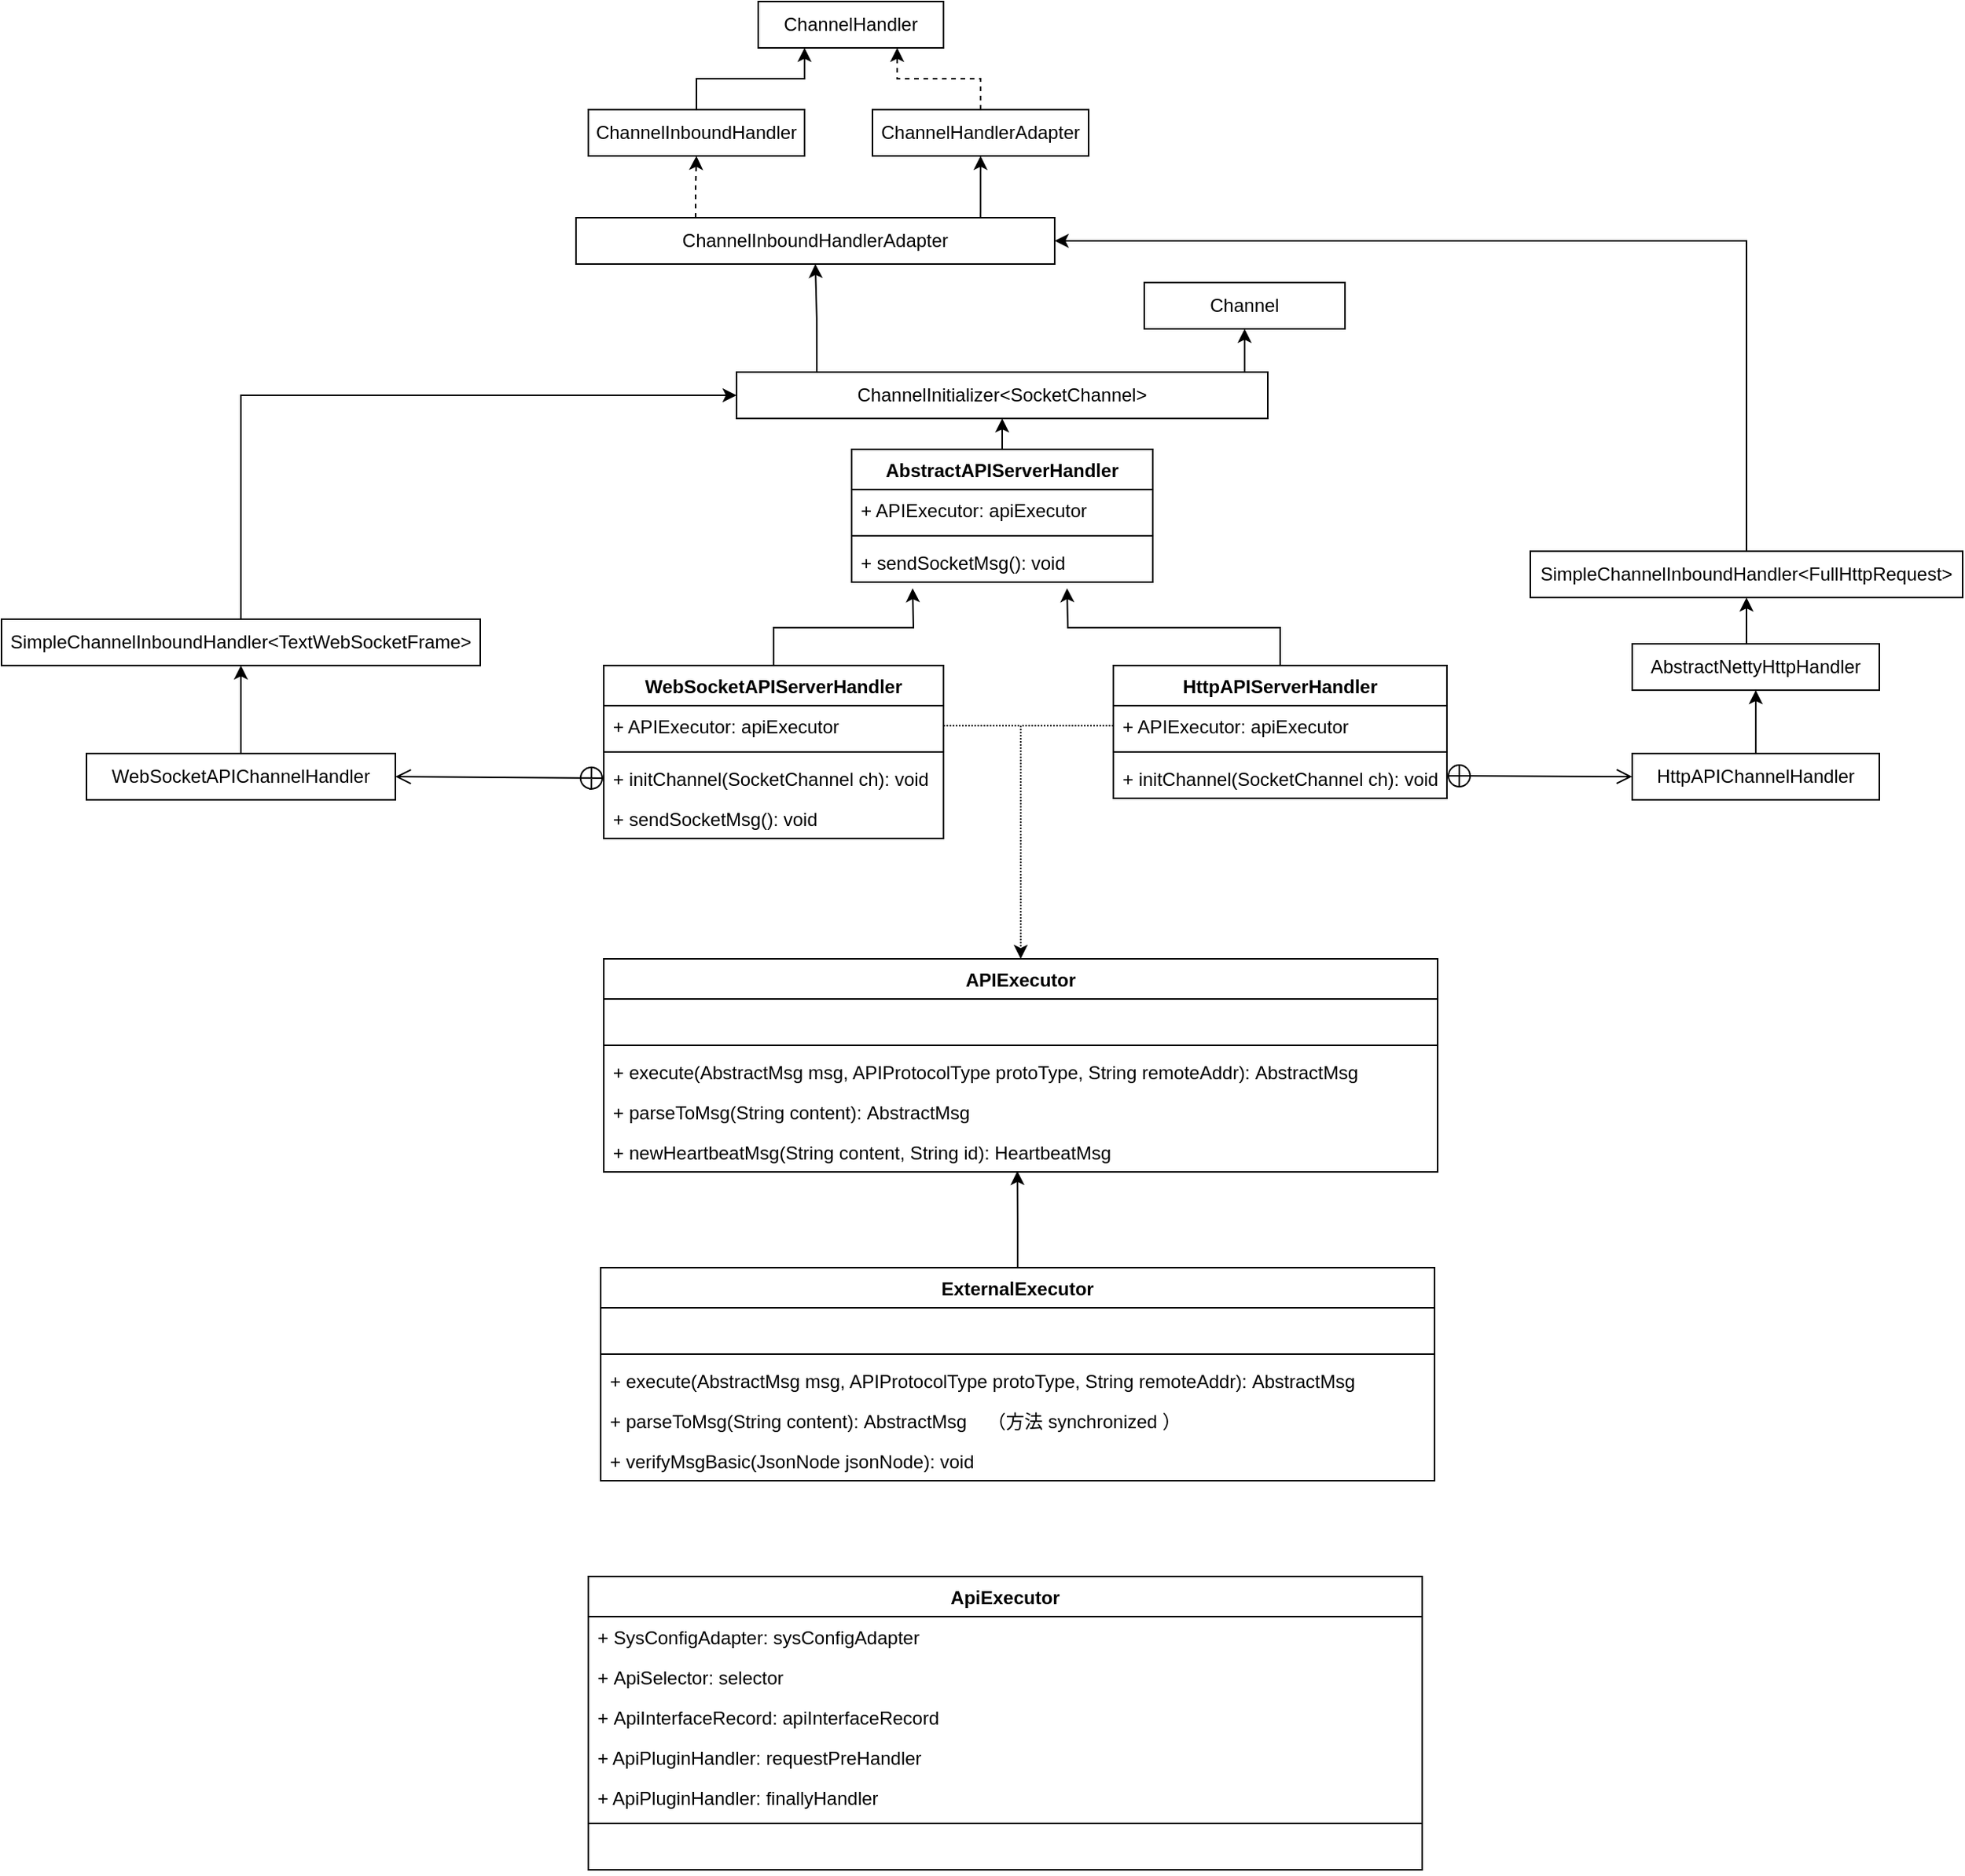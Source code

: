 <mxfile version="20.0.1" type="github">
  <diagram id="C5RBs43oDa-KdzZeNtuy" name="Page-1">
    <mxGraphModel dx="2030" dy="720" grid="1" gridSize="10" guides="1" tooltips="1" connect="1" arrows="1" fold="1" page="1" pageScale="1" pageWidth="827" pageHeight="1169" math="0" shadow="0">
      <root>
        <mxCell id="WIyWlLk6GJQsqaUBKTNV-0" />
        <mxCell id="WIyWlLk6GJQsqaUBKTNV-1" parent="WIyWlLk6GJQsqaUBKTNV-0" />
        <mxCell id="1qa0QnMpFB_kGPoX7qV5-0" value="ChannelHandler" style="rounded=0;whiteSpace=wrap;html=1;" vertex="1" parent="WIyWlLk6GJQsqaUBKTNV-1">
          <mxGeometry x="200" y="20" width="120" height="30" as="geometry" />
        </mxCell>
        <mxCell id="1qa0QnMpFB_kGPoX7qV5-6" style="edgeStyle=orthogonalEdgeStyle;rounded=0;orthogonalLoop=1;jettySize=auto;html=1;exitX=0.5;exitY=0;exitDx=0;exitDy=0;entryX=0.25;entryY=1;entryDx=0;entryDy=0;" edge="1" parent="WIyWlLk6GJQsqaUBKTNV-1" source="1qa0QnMpFB_kGPoX7qV5-4" target="1qa0QnMpFB_kGPoX7qV5-0">
          <mxGeometry relative="1" as="geometry" />
        </mxCell>
        <mxCell id="1qa0QnMpFB_kGPoX7qV5-4" value="ChannelInboundHandler" style="rounded=0;whiteSpace=wrap;html=1;" vertex="1" parent="WIyWlLk6GJQsqaUBKTNV-1">
          <mxGeometry x="90" y="90" width="140" height="30" as="geometry" />
        </mxCell>
        <mxCell id="1qa0QnMpFB_kGPoX7qV5-8" style="edgeStyle=orthogonalEdgeStyle;rounded=0;orthogonalLoop=1;jettySize=auto;html=1;exitX=0.5;exitY=0;exitDx=0;exitDy=0;entryX=0.75;entryY=1;entryDx=0;entryDy=0;dashed=1;" edge="1" parent="WIyWlLk6GJQsqaUBKTNV-1" source="1qa0QnMpFB_kGPoX7qV5-5" target="1qa0QnMpFB_kGPoX7qV5-0">
          <mxGeometry relative="1" as="geometry" />
        </mxCell>
        <mxCell id="1qa0QnMpFB_kGPoX7qV5-5" value="ChannelHandlerAdapter" style="rounded=0;whiteSpace=wrap;html=1;" vertex="1" parent="WIyWlLk6GJQsqaUBKTNV-1">
          <mxGeometry x="274" y="90" width="140" height="30" as="geometry" />
        </mxCell>
        <mxCell id="1qa0QnMpFB_kGPoX7qV5-10" style="edgeStyle=orthogonalEdgeStyle;rounded=0;orthogonalLoop=1;jettySize=auto;html=1;exitX=0.25;exitY=0;exitDx=0;exitDy=0;entryX=0.5;entryY=1;entryDx=0;entryDy=0;dashed=1;" edge="1" parent="WIyWlLk6GJQsqaUBKTNV-1" source="1qa0QnMpFB_kGPoX7qV5-9" target="1qa0QnMpFB_kGPoX7qV5-4">
          <mxGeometry relative="1" as="geometry" />
        </mxCell>
        <mxCell id="1qa0QnMpFB_kGPoX7qV5-11" style="edgeStyle=orthogonalEdgeStyle;rounded=0;orthogonalLoop=1;jettySize=auto;html=1;exitX=0.845;exitY=0;exitDx=0;exitDy=0;entryX=0.5;entryY=1;entryDx=0;entryDy=0;exitPerimeter=0;" edge="1" parent="WIyWlLk6GJQsqaUBKTNV-1" source="1qa0QnMpFB_kGPoX7qV5-9" target="1qa0QnMpFB_kGPoX7qV5-5">
          <mxGeometry relative="1" as="geometry" />
        </mxCell>
        <mxCell id="1qa0QnMpFB_kGPoX7qV5-9" value="ChannelInboundHandlerAdapter" style="rounded=0;whiteSpace=wrap;html=1;" vertex="1" parent="WIyWlLk6GJQsqaUBKTNV-1">
          <mxGeometry x="82" y="160" width="310" height="30" as="geometry" />
        </mxCell>
        <mxCell id="1qa0QnMpFB_kGPoX7qV5-36" style="edgeStyle=orthogonalEdgeStyle;rounded=0;orthogonalLoop=1;jettySize=auto;html=1;exitX=0.5;exitY=0;exitDx=0;exitDy=0;entryX=1;entryY=0.5;entryDx=0;entryDy=0;" edge="1" parent="WIyWlLk6GJQsqaUBKTNV-1" source="1qa0QnMpFB_kGPoX7qV5-12" target="1qa0QnMpFB_kGPoX7qV5-9">
          <mxGeometry relative="1" as="geometry" />
        </mxCell>
        <mxCell id="1qa0QnMpFB_kGPoX7qV5-12" value="SimpleChannelInboundHandler&amp;lt;FullHttpRequest&amp;gt;" style="rounded=0;whiteSpace=wrap;html=1;" vertex="1" parent="WIyWlLk6GJQsqaUBKTNV-1">
          <mxGeometry x="700" y="376" width="280" height="30" as="geometry" />
        </mxCell>
        <mxCell id="1qa0QnMpFB_kGPoX7qV5-15" style="edgeStyle=orthogonalEdgeStyle;rounded=0;orthogonalLoop=1;jettySize=auto;html=1;exitX=0.5;exitY=0;exitDx=0;exitDy=0;entryX=0.5;entryY=1;entryDx=0;entryDy=0;" edge="1" parent="WIyWlLk6GJQsqaUBKTNV-1" source="1qa0QnMpFB_kGPoX7qV5-13" target="1qa0QnMpFB_kGPoX7qV5-12">
          <mxGeometry relative="1" as="geometry" />
        </mxCell>
        <mxCell id="1qa0QnMpFB_kGPoX7qV5-13" value="AbstractNettyHttpHandler" style="rounded=0;whiteSpace=wrap;html=1;" vertex="1" parent="WIyWlLk6GJQsqaUBKTNV-1">
          <mxGeometry x="766" y="436" width="160" height="30" as="geometry" />
        </mxCell>
        <mxCell id="1qa0QnMpFB_kGPoX7qV5-17" style="edgeStyle=orthogonalEdgeStyle;rounded=0;orthogonalLoop=1;jettySize=auto;html=1;exitX=0.5;exitY=0;exitDx=0;exitDy=0;entryX=0.5;entryY=1;entryDx=0;entryDy=0;" edge="1" parent="WIyWlLk6GJQsqaUBKTNV-1" source="1qa0QnMpFB_kGPoX7qV5-16" target="1qa0QnMpFB_kGPoX7qV5-13">
          <mxGeometry relative="1" as="geometry" />
        </mxCell>
        <mxCell id="1qa0QnMpFB_kGPoX7qV5-16" value="HttpAPIChannelHandler" style="rounded=0;whiteSpace=wrap;html=1;" vertex="1" parent="WIyWlLk6GJQsqaUBKTNV-1">
          <mxGeometry x="766" y="507" width="160" height="30" as="geometry" />
        </mxCell>
        <mxCell id="1qa0QnMpFB_kGPoX7qV5-18" value="Channel" style="rounded=0;whiteSpace=wrap;html=1;" vertex="1" parent="WIyWlLk6GJQsqaUBKTNV-1">
          <mxGeometry x="450" y="202" width="130" height="30" as="geometry" />
        </mxCell>
        <mxCell id="1qa0QnMpFB_kGPoX7qV5-20" style="edgeStyle=orthogonalEdgeStyle;rounded=0;orthogonalLoop=1;jettySize=auto;html=1;exitX=0.151;exitY=0;exitDx=0;exitDy=0;entryX=0.5;entryY=1;entryDx=0;entryDy=0;exitPerimeter=0;" edge="1" parent="WIyWlLk6GJQsqaUBKTNV-1" source="1qa0QnMpFB_kGPoX7qV5-19" target="1qa0QnMpFB_kGPoX7qV5-9">
          <mxGeometry relative="1" as="geometry" />
        </mxCell>
        <mxCell id="1qa0QnMpFB_kGPoX7qV5-23" style="edgeStyle=orthogonalEdgeStyle;rounded=0;orthogonalLoop=1;jettySize=auto;html=1;exitX=0.879;exitY=0.022;exitDx=0;exitDy=0;entryX=0.5;entryY=1;entryDx=0;entryDy=0;exitPerimeter=0;" edge="1" parent="WIyWlLk6GJQsqaUBKTNV-1" source="1qa0QnMpFB_kGPoX7qV5-19" target="1qa0QnMpFB_kGPoX7qV5-18">
          <mxGeometry relative="1" as="geometry" />
        </mxCell>
        <mxCell id="1qa0QnMpFB_kGPoX7qV5-19" value="ChannelInitializer&amp;lt;SocketChannel&amp;gt;" style="rounded=0;whiteSpace=wrap;html=1;" vertex="1" parent="WIyWlLk6GJQsqaUBKTNV-1">
          <mxGeometry x="186" y="260" width="344" height="30" as="geometry" />
        </mxCell>
        <mxCell id="1qa0QnMpFB_kGPoX7qV5-34" style="edgeStyle=orthogonalEdgeStyle;rounded=0;orthogonalLoop=1;jettySize=auto;html=1;exitX=0.431;exitY=0.008;exitDx=0;exitDy=0;entryX=0.5;entryY=1;entryDx=0;entryDy=0;exitPerimeter=0;" edge="1" parent="WIyWlLk6GJQsqaUBKTNV-1" source="1qa0QnMpFB_kGPoX7qV5-26" target="1qa0QnMpFB_kGPoX7qV5-19">
          <mxGeometry relative="1" as="geometry" />
        </mxCell>
        <mxCell id="1qa0QnMpFB_kGPoX7qV5-26" value="AbstractAPIServerHandler" style="swimlane;fontStyle=1;align=center;verticalAlign=top;childLayout=stackLayout;horizontal=1;startSize=26;horizontalStack=0;resizeParent=1;resizeParentMax=0;resizeLast=0;collapsible=1;marginBottom=0;" vertex="1" parent="WIyWlLk6GJQsqaUBKTNV-1">
          <mxGeometry x="260.5" y="310" width="195" height="86" as="geometry">
            <mxRectangle x="530" y="260" width="100" height="26" as="alternateBounds" />
          </mxGeometry>
        </mxCell>
        <mxCell id="1qa0QnMpFB_kGPoX7qV5-27" value="+ APIExecutor: apiExecutor" style="text;strokeColor=none;fillColor=none;align=left;verticalAlign=top;spacingLeft=4;spacingRight=4;overflow=hidden;rotatable=0;points=[[0,0.5],[1,0.5]];portConstraint=eastwest;" vertex="1" parent="1qa0QnMpFB_kGPoX7qV5-26">
          <mxGeometry y="26" width="195" height="26" as="geometry" />
        </mxCell>
        <mxCell id="1qa0QnMpFB_kGPoX7qV5-28" value="" style="line;strokeWidth=1;fillColor=none;align=left;verticalAlign=middle;spacingTop=-1;spacingLeft=3;spacingRight=3;rotatable=0;labelPosition=right;points=[];portConstraint=eastwest;" vertex="1" parent="1qa0QnMpFB_kGPoX7qV5-26">
          <mxGeometry y="52" width="195" height="8" as="geometry" />
        </mxCell>
        <mxCell id="1qa0QnMpFB_kGPoX7qV5-29" value="+ sendSocketMsg(): void" style="text;strokeColor=none;fillColor=none;align=left;verticalAlign=top;spacingLeft=4;spacingRight=4;overflow=hidden;rotatable=0;points=[[0,0.5],[1,0.5]];portConstraint=eastwest;" vertex="1" parent="1qa0QnMpFB_kGPoX7qV5-26">
          <mxGeometry y="60" width="195" height="26" as="geometry" />
        </mxCell>
        <mxCell id="1qa0QnMpFB_kGPoX7qV5-35" style="edgeStyle=orthogonalEdgeStyle;rounded=0;orthogonalLoop=1;jettySize=auto;html=1;exitX=0.5;exitY=0;exitDx=0;exitDy=0;" edge="1" parent="WIyWlLk6GJQsqaUBKTNV-1" source="1qa0QnMpFB_kGPoX7qV5-30">
          <mxGeometry relative="1" as="geometry">
            <mxPoint x="300" y="400" as="targetPoint" />
          </mxGeometry>
        </mxCell>
        <mxCell id="1qa0QnMpFB_kGPoX7qV5-30" value="WebSocketAPIServerHandler" style="swimlane;fontStyle=1;align=center;verticalAlign=top;childLayout=stackLayout;horizontal=1;startSize=26;horizontalStack=0;resizeParent=1;resizeParentMax=0;resizeLast=0;collapsible=1;marginBottom=0;" vertex="1" parent="WIyWlLk6GJQsqaUBKTNV-1">
          <mxGeometry x="100" y="450" width="220" height="112" as="geometry">
            <mxRectangle x="530" y="260" width="100" height="26" as="alternateBounds" />
          </mxGeometry>
        </mxCell>
        <mxCell id="1qa0QnMpFB_kGPoX7qV5-31" value="+ APIExecutor: apiExecutor" style="text;strokeColor=none;fillColor=none;align=left;verticalAlign=top;spacingLeft=4;spacingRight=4;overflow=hidden;rotatable=0;points=[[0,0.5],[1,0.5]];portConstraint=eastwest;" vertex="1" parent="1qa0QnMpFB_kGPoX7qV5-30">
          <mxGeometry y="26" width="220" height="26" as="geometry" />
        </mxCell>
        <mxCell id="1qa0QnMpFB_kGPoX7qV5-32" value="" style="line;strokeWidth=1;fillColor=none;align=left;verticalAlign=middle;spacingTop=-1;spacingLeft=3;spacingRight=3;rotatable=0;labelPosition=right;points=[];portConstraint=eastwest;" vertex="1" parent="1qa0QnMpFB_kGPoX7qV5-30">
          <mxGeometry y="52" width="220" height="8" as="geometry" />
        </mxCell>
        <mxCell id="1qa0QnMpFB_kGPoX7qV5-33" value="+ initChannel(SocketChannel ch): void" style="text;strokeColor=none;fillColor=none;align=left;verticalAlign=top;spacingLeft=4;spacingRight=4;overflow=hidden;rotatable=0;points=[[0,0.5],[1,0.5]];portConstraint=eastwest;" vertex="1" parent="1qa0QnMpFB_kGPoX7qV5-30">
          <mxGeometry y="60" width="220" height="26" as="geometry" />
        </mxCell>
        <mxCell id="1qa0QnMpFB_kGPoX7qV5-58" value="+ sendSocketMsg(): void" style="text;strokeColor=none;fillColor=none;align=left;verticalAlign=top;spacingLeft=4;spacingRight=4;overflow=hidden;rotatable=0;points=[[0,0.5],[1,0.5]];portConstraint=eastwest;" vertex="1" parent="1qa0QnMpFB_kGPoX7qV5-30">
          <mxGeometry y="86" width="220" height="26" as="geometry" />
        </mxCell>
        <mxCell id="1qa0QnMpFB_kGPoX7qV5-43" style="edgeStyle=orthogonalEdgeStyle;rounded=0;orthogonalLoop=1;jettySize=auto;html=1;exitX=0.5;exitY=0;exitDx=0;exitDy=0;" edge="1" parent="WIyWlLk6GJQsqaUBKTNV-1" source="1qa0QnMpFB_kGPoX7qV5-37">
          <mxGeometry relative="1" as="geometry">
            <mxPoint x="400" y="400" as="targetPoint" />
          </mxGeometry>
        </mxCell>
        <mxCell id="1qa0QnMpFB_kGPoX7qV5-37" value="HttpAPIServerHandler" style="swimlane;fontStyle=1;align=center;verticalAlign=top;childLayout=stackLayout;horizontal=1;startSize=26;horizontalStack=0;resizeParent=1;resizeParentMax=0;resizeLast=0;collapsible=1;marginBottom=0;" vertex="1" parent="WIyWlLk6GJQsqaUBKTNV-1">
          <mxGeometry x="430" y="450" width="216" height="86" as="geometry">
            <mxRectangle x="530" y="260" width="100" height="26" as="alternateBounds" />
          </mxGeometry>
        </mxCell>
        <mxCell id="1qa0QnMpFB_kGPoX7qV5-38" value="+ APIExecutor: apiExecutor" style="text;strokeColor=none;fillColor=none;align=left;verticalAlign=top;spacingLeft=4;spacingRight=4;overflow=hidden;rotatable=0;points=[[0,0.5],[1,0.5]];portConstraint=eastwest;" vertex="1" parent="1qa0QnMpFB_kGPoX7qV5-37">
          <mxGeometry y="26" width="216" height="26" as="geometry" />
        </mxCell>
        <mxCell id="1qa0QnMpFB_kGPoX7qV5-39" value="" style="line;strokeWidth=1;fillColor=none;align=left;verticalAlign=middle;spacingTop=-1;spacingLeft=3;spacingRight=3;rotatable=0;labelPosition=right;points=[];portConstraint=eastwest;" vertex="1" parent="1qa0QnMpFB_kGPoX7qV5-37">
          <mxGeometry y="52" width="216" height="8" as="geometry" />
        </mxCell>
        <mxCell id="1qa0QnMpFB_kGPoX7qV5-40" value="+ initChannel(SocketChannel ch): void" style="text;strokeColor=none;fillColor=none;align=left;verticalAlign=top;spacingLeft=4;spacingRight=4;overflow=hidden;rotatable=0;points=[[0,0.5],[1,0.5]];portConstraint=eastwest;" vertex="1" parent="1qa0QnMpFB_kGPoX7qV5-37">
          <mxGeometry y="60" width="216" height="26" as="geometry" />
        </mxCell>
        <mxCell id="1qa0QnMpFB_kGPoX7qV5-45" value="APIExecutor" style="swimlane;fontStyle=1;align=center;verticalAlign=top;childLayout=stackLayout;horizontal=1;startSize=26;horizontalStack=0;resizeParent=1;resizeParentMax=0;resizeLast=0;collapsible=1;marginBottom=0;" vertex="1" parent="WIyWlLk6GJQsqaUBKTNV-1">
          <mxGeometry x="100" y="640" width="540" height="138" as="geometry" />
        </mxCell>
        <mxCell id="1qa0QnMpFB_kGPoX7qV5-46" value=" " style="text;strokeColor=none;fillColor=none;align=left;verticalAlign=top;spacingLeft=4;spacingRight=4;overflow=hidden;rotatable=0;points=[[0,0.5],[1,0.5]];portConstraint=eastwest;" vertex="1" parent="1qa0QnMpFB_kGPoX7qV5-45">
          <mxGeometry y="26" width="540" height="26" as="geometry" />
        </mxCell>
        <mxCell id="1qa0QnMpFB_kGPoX7qV5-47" value="" style="line;strokeWidth=1;fillColor=none;align=left;verticalAlign=middle;spacingTop=-1;spacingLeft=3;spacingRight=3;rotatable=0;labelPosition=right;points=[];portConstraint=eastwest;" vertex="1" parent="1qa0QnMpFB_kGPoX7qV5-45">
          <mxGeometry y="52" width="540" height="8" as="geometry" />
        </mxCell>
        <mxCell id="1qa0QnMpFB_kGPoX7qV5-48" value="+ execute(AbstractMsg msg, APIProtocolType protoType, String remoteAddr): AbstractMsg" style="text;strokeColor=none;fillColor=none;align=left;verticalAlign=top;spacingLeft=4;spacingRight=4;overflow=hidden;rotatable=0;points=[[0,0.5],[1,0.5]];portConstraint=eastwest;" vertex="1" parent="1qa0QnMpFB_kGPoX7qV5-45">
          <mxGeometry y="60" width="540" height="26" as="geometry" />
        </mxCell>
        <mxCell id="1qa0QnMpFB_kGPoX7qV5-50" value="+ parseToMsg(String content): AbstractMsg" style="text;strokeColor=none;fillColor=none;align=left;verticalAlign=top;spacingLeft=4;spacingRight=4;overflow=hidden;rotatable=0;points=[[0,0.5],[1,0.5]];portConstraint=eastwest;" vertex="1" parent="1qa0QnMpFB_kGPoX7qV5-45">
          <mxGeometry y="86" width="540" height="26" as="geometry" />
        </mxCell>
        <mxCell id="1qa0QnMpFB_kGPoX7qV5-49" value="+ newHeartbeatMsg(String content, String id): HeartbeatMsg" style="text;strokeColor=none;fillColor=none;align=left;verticalAlign=top;spacingLeft=4;spacingRight=4;overflow=hidden;rotatable=0;points=[[0,0.5],[1,0.5]];portConstraint=eastwest;" vertex="1" parent="1qa0QnMpFB_kGPoX7qV5-45">
          <mxGeometry y="112" width="540" height="26" as="geometry" />
        </mxCell>
        <mxCell id="1qa0QnMpFB_kGPoX7qV5-53" style="edgeStyle=orthogonalEdgeStyle;rounded=0;orthogonalLoop=1;jettySize=auto;html=1;exitX=1;exitY=0.5;exitDx=0;exitDy=0;dashed=1;dashPattern=1 1;entryX=0.5;entryY=0;entryDx=0;entryDy=0;" edge="1" parent="WIyWlLk6GJQsqaUBKTNV-1" source="1qa0QnMpFB_kGPoX7qV5-31" target="1qa0QnMpFB_kGPoX7qV5-45">
          <mxGeometry relative="1" as="geometry">
            <Array as="points">
              <mxPoint x="370" y="489" />
            </Array>
          </mxGeometry>
        </mxCell>
        <mxCell id="1qa0QnMpFB_kGPoX7qV5-59" style="edgeStyle=orthogonalEdgeStyle;rounded=0;orthogonalLoop=1;jettySize=auto;html=1;exitX=0.5;exitY=0;exitDx=0;exitDy=0;entryX=0;entryY=0.5;entryDx=0;entryDy=0;" edge="1" parent="WIyWlLk6GJQsqaUBKTNV-1" source="1qa0QnMpFB_kGPoX7qV5-55" target="1qa0QnMpFB_kGPoX7qV5-19">
          <mxGeometry relative="1" as="geometry" />
        </mxCell>
        <mxCell id="1qa0QnMpFB_kGPoX7qV5-55" value="SimpleChannelInboundHandler&amp;lt;TextWebSocketFrame&amp;gt;" style="rounded=0;whiteSpace=wrap;html=1;" vertex="1" parent="WIyWlLk6GJQsqaUBKTNV-1">
          <mxGeometry x="-290" y="420" width="310" height="30" as="geometry" />
        </mxCell>
        <mxCell id="1qa0QnMpFB_kGPoX7qV5-60" style="edgeStyle=orthogonalEdgeStyle;rounded=0;orthogonalLoop=1;jettySize=auto;html=1;exitX=0.5;exitY=0;exitDx=0;exitDy=0;entryX=0.5;entryY=1;entryDx=0;entryDy=0;" edge="1" parent="WIyWlLk6GJQsqaUBKTNV-1" source="1qa0QnMpFB_kGPoX7qV5-57" target="1qa0QnMpFB_kGPoX7qV5-55">
          <mxGeometry relative="1" as="geometry" />
        </mxCell>
        <mxCell id="1qa0QnMpFB_kGPoX7qV5-57" value="WebSocketAPIChannelHandler" style="rounded=0;whiteSpace=wrap;html=1;" vertex="1" parent="WIyWlLk6GJQsqaUBKTNV-1">
          <mxGeometry x="-235" y="507" width="200" height="30" as="geometry" />
        </mxCell>
        <mxCell id="1qa0QnMpFB_kGPoX7qV5-64" value="" style="endArrow=open;startArrow=circlePlus;endFill=0;startFill=0;endSize=8;html=1;rounded=0;exitX=0;exitY=0.5;exitDx=0;exitDy=0;entryX=1;entryY=0.5;entryDx=0;entryDy=0;" edge="1" parent="WIyWlLk6GJQsqaUBKTNV-1" source="1qa0QnMpFB_kGPoX7qV5-33" target="1qa0QnMpFB_kGPoX7qV5-57">
          <mxGeometry width="160" relative="1" as="geometry">
            <mxPoint x="-35" y="521.47" as="sourcePoint" />
            <mxPoint x="-20" y="600" as="targetPoint" />
          </mxGeometry>
        </mxCell>
        <mxCell id="1qa0QnMpFB_kGPoX7qV5-65" value="" style="endArrow=open;startArrow=circlePlus;endFill=0;startFill=0;endSize=8;html=1;rounded=0;entryX=0;entryY=0.5;entryDx=0;entryDy=0;" edge="1" parent="WIyWlLk6GJQsqaUBKTNV-1" target="1qa0QnMpFB_kGPoX7qV5-16">
          <mxGeometry width="160" relative="1" as="geometry">
            <mxPoint x="646" y="521.47" as="sourcePoint" />
            <mxPoint x="806" y="521.47" as="targetPoint" />
          </mxGeometry>
        </mxCell>
        <mxCell id="1qa0QnMpFB_kGPoX7qV5-67" style="edgeStyle=orthogonalEdgeStyle;rounded=0;orthogonalLoop=1;jettySize=auto;html=1;exitX=0;exitY=0.5;exitDx=0;exitDy=0;endArrow=none;endFill=0;dashed=1;dashPattern=1 1;" edge="1" parent="WIyWlLk6GJQsqaUBKTNV-1" source="1qa0QnMpFB_kGPoX7qV5-38">
          <mxGeometry relative="1" as="geometry">
            <mxPoint x="370" y="489" as="targetPoint" />
          </mxGeometry>
        </mxCell>
        <mxCell id="1qa0QnMpFB_kGPoX7qV5-74" style="edgeStyle=orthogonalEdgeStyle;rounded=0;orthogonalLoop=1;jettySize=auto;html=1;exitX=0.5;exitY=0;exitDx=0;exitDy=0;entryX=0.496;entryY=0.978;entryDx=0;entryDy=0;entryPerimeter=0;fontColor=#FF1900;endArrow=classic;endFill=1;" edge="1" parent="WIyWlLk6GJQsqaUBKTNV-1" source="1qa0QnMpFB_kGPoX7qV5-68" target="1qa0QnMpFB_kGPoX7qV5-49">
          <mxGeometry relative="1" as="geometry" />
        </mxCell>
        <mxCell id="1qa0QnMpFB_kGPoX7qV5-68" value="ExternalExecutor" style="swimlane;fontStyle=1;align=center;verticalAlign=top;childLayout=stackLayout;horizontal=1;startSize=26;horizontalStack=0;resizeParent=1;resizeParentMax=0;resizeLast=0;collapsible=1;marginBottom=0;" vertex="1" parent="WIyWlLk6GJQsqaUBKTNV-1">
          <mxGeometry x="98" y="840" width="540" height="138" as="geometry" />
        </mxCell>
        <mxCell id="1qa0QnMpFB_kGPoX7qV5-69" value=" " style="text;strokeColor=none;fillColor=none;align=left;verticalAlign=top;spacingLeft=4;spacingRight=4;overflow=hidden;rotatable=0;points=[[0,0.5],[1,0.5]];portConstraint=eastwest;" vertex="1" parent="1qa0QnMpFB_kGPoX7qV5-68">
          <mxGeometry y="26" width="540" height="26" as="geometry" />
        </mxCell>
        <mxCell id="1qa0QnMpFB_kGPoX7qV5-70" value="" style="line;strokeWidth=1;fillColor=none;align=left;verticalAlign=middle;spacingTop=-1;spacingLeft=3;spacingRight=3;rotatable=0;labelPosition=right;points=[];portConstraint=eastwest;" vertex="1" parent="1qa0QnMpFB_kGPoX7qV5-68">
          <mxGeometry y="52" width="540" height="8" as="geometry" />
        </mxCell>
        <mxCell id="1qa0QnMpFB_kGPoX7qV5-71" value="+ execute(AbstractMsg msg, APIProtocolType protoType, String remoteAddr): AbstractMsg" style="text;strokeColor=none;fillColor=none;align=left;verticalAlign=top;spacingLeft=4;spacingRight=4;overflow=hidden;rotatable=0;points=[[0,0.5],[1,0.5]];portConstraint=eastwest;" vertex="1" parent="1qa0QnMpFB_kGPoX7qV5-68">
          <mxGeometry y="60" width="540" height="26" as="geometry" />
        </mxCell>
        <mxCell id="1qa0QnMpFB_kGPoX7qV5-72" value="+ parseToMsg(String content): AbstractMsg    （方法 synchronized ）" style="text;strokeColor=none;fillColor=none;align=left;verticalAlign=top;spacingLeft=4;spacingRight=4;overflow=hidden;rotatable=0;points=[[0,0.5],[1,0.5]];portConstraint=eastwest;" vertex="1" parent="1qa0QnMpFB_kGPoX7qV5-68">
          <mxGeometry y="86" width="540" height="26" as="geometry" />
        </mxCell>
        <mxCell id="1qa0QnMpFB_kGPoX7qV5-73" value="+ verifyMsgBasic(JsonNode jsonNode): void" style="text;strokeColor=none;fillColor=none;align=left;verticalAlign=top;spacingLeft=4;spacingRight=4;overflow=hidden;rotatable=0;points=[[0,0.5],[1,0.5]];portConstraint=eastwest;" vertex="1" parent="1qa0QnMpFB_kGPoX7qV5-68">
          <mxGeometry y="112" width="540" height="26" as="geometry" />
        </mxCell>
        <mxCell id="1qa0QnMpFB_kGPoX7qV5-75" value="ApiExecutor" style="swimlane;fontStyle=1;align=center;verticalAlign=top;childLayout=stackLayout;horizontal=1;startSize=26;horizontalStack=0;resizeParent=1;resizeParentMax=0;resizeLast=0;collapsible=1;marginBottom=0;" vertex="1" parent="WIyWlLk6GJQsqaUBKTNV-1">
          <mxGeometry x="90" y="1040" width="540" height="190" as="geometry" />
        </mxCell>
        <mxCell id="1qa0QnMpFB_kGPoX7qV5-76" value="+ SysConfigAdapter: sysConfigAdapter" style="text;strokeColor=none;fillColor=none;align=left;verticalAlign=top;spacingLeft=4;spacingRight=4;overflow=hidden;rotatable=0;points=[[0,0.5],[1,0.5]];portConstraint=eastwest;" vertex="1" parent="1qa0QnMpFB_kGPoX7qV5-75">
          <mxGeometry y="26" width="540" height="26" as="geometry" />
        </mxCell>
        <mxCell id="1qa0QnMpFB_kGPoX7qV5-81" value="+ ApiSelector: selector" style="text;strokeColor=none;fillColor=none;align=left;verticalAlign=top;spacingLeft=4;spacingRight=4;overflow=hidden;rotatable=0;points=[[0,0.5],[1,0.5]];portConstraint=eastwest;" vertex="1" parent="1qa0QnMpFB_kGPoX7qV5-75">
          <mxGeometry y="52" width="540" height="26" as="geometry" />
        </mxCell>
        <mxCell id="1qa0QnMpFB_kGPoX7qV5-82" value="+ ApiInterfaceRecord: apiInterfaceRecord" style="text;strokeColor=none;fillColor=none;align=left;verticalAlign=top;spacingLeft=4;spacingRight=4;overflow=hidden;rotatable=0;points=[[0,0.5],[1,0.5]];portConstraint=eastwest;" vertex="1" parent="1qa0QnMpFB_kGPoX7qV5-75">
          <mxGeometry y="78" width="540" height="26" as="geometry" />
        </mxCell>
        <mxCell id="1qa0QnMpFB_kGPoX7qV5-84" value="+ ApiPluginHandler: requestPreHandler" style="text;strokeColor=none;fillColor=none;align=left;verticalAlign=top;spacingLeft=4;spacingRight=4;overflow=hidden;rotatable=0;points=[[0,0.5],[1,0.5]];portConstraint=eastwest;" vertex="1" parent="1qa0QnMpFB_kGPoX7qV5-75">
          <mxGeometry y="104" width="540" height="26" as="geometry" />
        </mxCell>
        <mxCell id="1qa0QnMpFB_kGPoX7qV5-83" value="+ ApiPluginHandler: finallyHandler" style="text;strokeColor=none;fillColor=none;align=left;verticalAlign=top;spacingLeft=4;spacingRight=4;overflow=hidden;rotatable=0;points=[[0,0.5],[1,0.5]];portConstraint=eastwest;" vertex="1" parent="1qa0QnMpFB_kGPoX7qV5-75">
          <mxGeometry y="130" width="540" height="26" as="geometry" />
        </mxCell>
        <mxCell id="1qa0QnMpFB_kGPoX7qV5-77" value="" style="line;strokeWidth=1;fillColor=none;align=left;verticalAlign=middle;spacingTop=-1;spacingLeft=3;spacingRight=3;rotatable=0;labelPosition=right;points=[];portConstraint=eastwest;" vertex="1" parent="1qa0QnMpFB_kGPoX7qV5-75">
          <mxGeometry y="156" width="540" height="8" as="geometry" />
        </mxCell>
        <mxCell id="1qa0QnMpFB_kGPoX7qV5-80" value=" " style="text;strokeColor=none;fillColor=none;align=left;verticalAlign=top;spacingLeft=4;spacingRight=4;overflow=hidden;rotatable=0;points=[[0,0.5],[1,0.5]];portConstraint=eastwest;" vertex="1" parent="1qa0QnMpFB_kGPoX7qV5-75">
          <mxGeometry y="164" width="540" height="26" as="geometry" />
        </mxCell>
      </root>
    </mxGraphModel>
  </diagram>
</mxfile>

